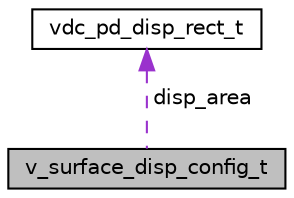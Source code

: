 digraph "v_surface_disp_config_t"
{
 // LATEX_PDF_SIZE
  edge [fontname="Helvetica",fontsize="10",labelfontname="Helvetica",labelfontsize="10"];
  node [fontname="Helvetica",fontsize="10",shape=record];
  Node1 [label="v_surface_disp_config_t",height=0.2,width=0.4,color="black", fillcolor="grey75", style="filled", fontcolor="black",tooltip="Video surface read config."];
  Node2 -> Node1 [dir="back",color="darkorchid3",fontsize="10",style="dashed",label=" disp_area" ,fontname="Helvetica"];
  Node2 [label="vdc_pd_disp_rect_t",height=0.2,width=0.4,color="black", fillcolor="white", style="filled",URL="$db/de8/structvdc__pd__disp__rect__t.html",tooltip=" "];
}
